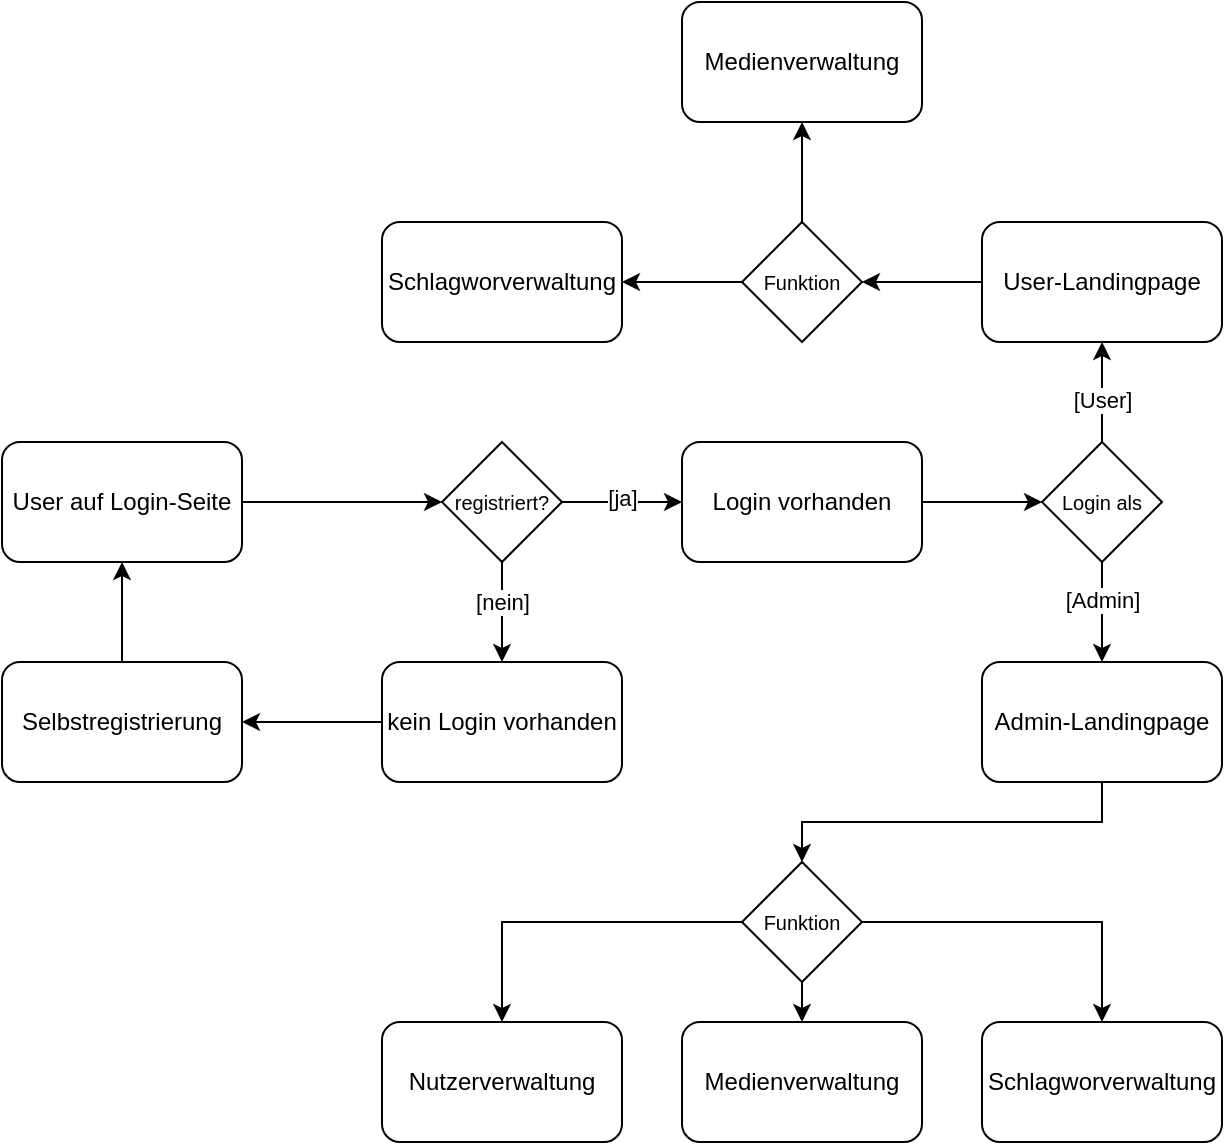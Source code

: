 <mxfile version="24.1.0" type="device">
  <diagram id="C5RBs43oDa-KdzZeNtuy" name="Page-1">
    <mxGraphModel dx="1247" dy="727" grid="1" gridSize="10" guides="1" tooltips="1" connect="1" arrows="1" fold="1" page="1" pageScale="1" pageWidth="827" pageHeight="1169" math="0" shadow="0">
      <root>
        <mxCell id="WIyWlLk6GJQsqaUBKTNV-0" />
        <mxCell id="WIyWlLk6GJQsqaUBKTNV-1" parent="WIyWlLk6GJQsqaUBKTNV-0" />
        <mxCell id="ip3aoKd4T66MhbG_ci6H-11" style="edgeStyle=orthogonalEdgeStyle;rounded=0;orthogonalLoop=1;jettySize=auto;html=1;exitX=1;exitY=0.5;exitDx=0;exitDy=0;entryX=0;entryY=0.5;entryDx=0;entryDy=0;" edge="1" parent="WIyWlLk6GJQsqaUBKTNV-1" source="ip3aoKd4T66MhbG_ci6H-0" target="ip3aoKd4T66MhbG_ci6H-1">
          <mxGeometry relative="1" as="geometry" />
        </mxCell>
        <mxCell id="ip3aoKd4T66MhbG_ci6H-0" value="Login vorhanden" style="rounded=1;whiteSpace=wrap;html=1;" vertex="1" parent="WIyWlLk6GJQsqaUBKTNV-1">
          <mxGeometry x="380" y="390" width="120" height="60" as="geometry" />
        </mxCell>
        <mxCell id="ip3aoKd4T66MhbG_ci6H-10" style="edgeStyle=orthogonalEdgeStyle;rounded=0;orthogonalLoop=1;jettySize=auto;html=1;exitX=0.5;exitY=0;exitDx=0;exitDy=0;entryX=0.5;entryY=1;entryDx=0;entryDy=0;" edge="1" parent="WIyWlLk6GJQsqaUBKTNV-1" source="ip3aoKd4T66MhbG_ci6H-1" target="ip3aoKd4T66MhbG_ci6H-6">
          <mxGeometry relative="1" as="geometry" />
        </mxCell>
        <mxCell id="ip3aoKd4T66MhbG_ci6H-14" value="[User]" style="edgeLabel;html=1;align=center;verticalAlign=middle;resizable=0;points=[];" vertex="1" connectable="0" parent="ip3aoKd4T66MhbG_ci6H-10">
          <mxGeometry x="-0.155" relative="1" as="geometry">
            <mxPoint as="offset" />
          </mxGeometry>
        </mxCell>
        <mxCell id="ip3aoKd4T66MhbG_ci6H-12" style="edgeStyle=orthogonalEdgeStyle;rounded=0;orthogonalLoop=1;jettySize=auto;html=1;exitX=0.5;exitY=1;exitDx=0;exitDy=0;entryX=0.5;entryY=0;entryDx=0;entryDy=0;" edge="1" parent="WIyWlLk6GJQsqaUBKTNV-1" source="ip3aoKd4T66MhbG_ci6H-1" target="ip3aoKd4T66MhbG_ci6H-3">
          <mxGeometry relative="1" as="geometry" />
        </mxCell>
        <mxCell id="ip3aoKd4T66MhbG_ci6H-13" value="[Admin]" style="edgeLabel;html=1;align=center;verticalAlign=middle;resizable=0;points=[];" vertex="1" connectable="0" parent="ip3aoKd4T66MhbG_ci6H-12">
          <mxGeometry x="-0.27" relative="1" as="geometry">
            <mxPoint as="offset" />
          </mxGeometry>
        </mxCell>
        <mxCell id="ip3aoKd4T66MhbG_ci6H-1" value="Login als" style="rhombus;whiteSpace=wrap;html=1;fontSize=10;" vertex="1" parent="WIyWlLk6GJQsqaUBKTNV-1">
          <mxGeometry x="560" y="390" width="60" height="60" as="geometry" />
        </mxCell>
        <mxCell id="ip3aoKd4T66MhbG_ci6H-27" style="edgeStyle=orthogonalEdgeStyle;rounded=0;orthogonalLoop=1;jettySize=auto;html=1;exitX=0.5;exitY=1;exitDx=0;exitDy=0;entryX=0.5;entryY=0;entryDx=0;entryDy=0;" edge="1" parent="WIyWlLk6GJQsqaUBKTNV-1" source="ip3aoKd4T66MhbG_ci6H-3" target="ip3aoKd4T66MhbG_ci6H-26">
          <mxGeometry relative="1" as="geometry" />
        </mxCell>
        <mxCell id="ip3aoKd4T66MhbG_ci6H-3" value="Admin-Landingpage" style="rounded=1;whiteSpace=wrap;html=1;" vertex="1" parent="WIyWlLk6GJQsqaUBKTNV-1">
          <mxGeometry x="530" y="500" width="120" height="60" as="geometry" />
        </mxCell>
        <mxCell id="ip3aoKd4T66MhbG_ci6H-37" style="edgeStyle=orthogonalEdgeStyle;rounded=0;orthogonalLoop=1;jettySize=auto;html=1;exitX=0;exitY=0.5;exitDx=0;exitDy=0;entryX=1;entryY=0.5;entryDx=0;entryDy=0;" edge="1" parent="WIyWlLk6GJQsqaUBKTNV-1" source="ip3aoKd4T66MhbG_ci6H-6" target="ip3aoKd4T66MhbG_ci6H-36">
          <mxGeometry relative="1" as="geometry" />
        </mxCell>
        <mxCell id="ip3aoKd4T66MhbG_ci6H-6" value="User-Landingpage" style="rounded=1;whiteSpace=wrap;html=1;" vertex="1" parent="WIyWlLk6GJQsqaUBKTNV-1">
          <mxGeometry x="530" y="280" width="120" height="60" as="geometry" />
        </mxCell>
        <mxCell id="ip3aoKd4T66MhbG_ci6H-17" style="edgeStyle=orthogonalEdgeStyle;rounded=0;orthogonalLoop=1;jettySize=auto;html=1;exitX=1;exitY=0.5;exitDx=0;exitDy=0;entryX=0;entryY=0.5;entryDx=0;entryDy=0;" edge="1" parent="WIyWlLk6GJQsqaUBKTNV-1" source="ip3aoKd4T66MhbG_ci6H-15" target="ip3aoKd4T66MhbG_ci6H-16">
          <mxGeometry relative="1" as="geometry" />
        </mxCell>
        <mxCell id="ip3aoKd4T66MhbG_ci6H-15" value="User auf Login-Seite" style="rounded=1;whiteSpace=wrap;html=1;" vertex="1" parent="WIyWlLk6GJQsqaUBKTNV-1">
          <mxGeometry x="40" y="390" width="120" height="60" as="geometry" />
        </mxCell>
        <mxCell id="ip3aoKd4T66MhbG_ci6H-18" style="edgeStyle=orthogonalEdgeStyle;rounded=0;orthogonalLoop=1;jettySize=auto;html=1;exitX=1;exitY=0.5;exitDx=0;exitDy=0;entryX=0;entryY=0.5;entryDx=0;entryDy=0;" edge="1" parent="WIyWlLk6GJQsqaUBKTNV-1" source="ip3aoKd4T66MhbG_ci6H-16" target="ip3aoKd4T66MhbG_ci6H-0">
          <mxGeometry relative="1" as="geometry" />
        </mxCell>
        <mxCell id="ip3aoKd4T66MhbG_ci6H-19" value="[ja]" style="edgeLabel;html=1;align=center;verticalAlign=middle;resizable=0;points=[];" vertex="1" connectable="0" parent="ip3aoKd4T66MhbG_ci6H-18">
          <mxGeometry x="0.008" y="2" relative="1" as="geometry">
            <mxPoint as="offset" />
          </mxGeometry>
        </mxCell>
        <mxCell id="ip3aoKd4T66MhbG_ci6H-21" style="edgeStyle=orthogonalEdgeStyle;rounded=0;orthogonalLoop=1;jettySize=auto;html=1;exitX=0.5;exitY=1;exitDx=0;exitDy=0;entryX=0.5;entryY=0;entryDx=0;entryDy=0;" edge="1" parent="WIyWlLk6GJQsqaUBKTNV-1" source="ip3aoKd4T66MhbG_ci6H-16" target="ip3aoKd4T66MhbG_ci6H-20">
          <mxGeometry relative="1" as="geometry" />
        </mxCell>
        <mxCell id="ip3aoKd4T66MhbG_ci6H-22" value="[nein]" style="edgeLabel;html=1;align=center;verticalAlign=middle;resizable=0;points=[];" vertex="1" connectable="0" parent="ip3aoKd4T66MhbG_ci6H-21">
          <mxGeometry x="0.427" y="1" relative="1" as="geometry">
            <mxPoint x="-1" y="-16" as="offset" />
          </mxGeometry>
        </mxCell>
        <mxCell id="ip3aoKd4T66MhbG_ci6H-16" value="registriert?" style="rhombus;whiteSpace=wrap;html=1;fontSize=10;" vertex="1" parent="WIyWlLk6GJQsqaUBKTNV-1">
          <mxGeometry x="260" y="390" width="60" height="60" as="geometry" />
        </mxCell>
        <mxCell id="ip3aoKd4T66MhbG_ci6H-24" style="edgeStyle=orthogonalEdgeStyle;rounded=0;orthogonalLoop=1;jettySize=auto;html=1;exitX=0;exitY=0.5;exitDx=0;exitDy=0;entryX=1;entryY=0.5;entryDx=0;entryDy=0;" edge="1" parent="WIyWlLk6GJQsqaUBKTNV-1" source="ip3aoKd4T66MhbG_ci6H-20" target="ip3aoKd4T66MhbG_ci6H-23">
          <mxGeometry relative="1" as="geometry" />
        </mxCell>
        <mxCell id="ip3aoKd4T66MhbG_ci6H-20" value="kein Login vorhanden" style="rounded=1;whiteSpace=wrap;html=1;" vertex="1" parent="WIyWlLk6GJQsqaUBKTNV-1">
          <mxGeometry x="230" y="500" width="120" height="60" as="geometry" />
        </mxCell>
        <mxCell id="ip3aoKd4T66MhbG_ci6H-25" style="edgeStyle=orthogonalEdgeStyle;rounded=0;orthogonalLoop=1;jettySize=auto;html=1;exitX=0.5;exitY=0;exitDx=0;exitDy=0;entryX=0.5;entryY=1;entryDx=0;entryDy=0;" edge="1" parent="WIyWlLk6GJQsqaUBKTNV-1" source="ip3aoKd4T66MhbG_ci6H-23" target="ip3aoKd4T66MhbG_ci6H-15">
          <mxGeometry relative="1" as="geometry" />
        </mxCell>
        <mxCell id="ip3aoKd4T66MhbG_ci6H-23" value="Selbstregistrierung" style="rounded=1;whiteSpace=wrap;html=1;" vertex="1" parent="WIyWlLk6GJQsqaUBKTNV-1">
          <mxGeometry x="40" y="500" width="120" height="60" as="geometry" />
        </mxCell>
        <mxCell id="ip3aoKd4T66MhbG_ci6H-31" style="edgeStyle=orthogonalEdgeStyle;rounded=0;orthogonalLoop=1;jettySize=auto;html=1;exitX=0.5;exitY=1;exitDx=0;exitDy=0;entryX=0.5;entryY=0;entryDx=0;entryDy=0;" edge="1" parent="WIyWlLk6GJQsqaUBKTNV-1" source="ip3aoKd4T66MhbG_ci6H-26" target="ip3aoKd4T66MhbG_ci6H-29">
          <mxGeometry relative="1" as="geometry" />
        </mxCell>
        <mxCell id="ip3aoKd4T66MhbG_ci6H-32" style="edgeStyle=orthogonalEdgeStyle;rounded=0;orthogonalLoop=1;jettySize=auto;html=1;exitX=0;exitY=0.5;exitDx=0;exitDy=0;entryX=0.5;entryY=0;entryDx=0;entryDy=0;" edge="1" parent="WIyWlLk6GJQsqaUBKTNV-1" source="ip3aoKd4T66MhbG_ci6H-26" target="ip3aoKd4T66MhbG_ci6H-28">
          <mxGeometry relative="1" as="geometry" />
        </mxCell>
        <mxCell id="ip3aoKd4T66MhbG_ci6H-33" style="edgeStyle=orthogonalEdgeStyle;rounded=0;orthogonalLoop=1;jettySize=auto;html=1;exitX=1;exitY=0.5;exitDx=0;exitDy=0;entryX=0.5;entryY=0;entryDx=0;entryDy=0;" edge="1" parent="WIyWlLk6GJQsqaUBKTNV-1" source="ip3aoKd4T66MhbG_ci6H-26" target="ip3aoKd4T66MhbG_ci6H-30">
          <mxGeometry relative="1" as="geometry" />
        </mxCell>
        <mxCell id="ip3aoKd4T66MhbG_ci6H-26" value="Funktion" style="rhombus;whiteSpace=wrap;html=1;fontSize=10;" vertex="1" parent="WIyWlLk6GJQsqaUBKTNV-1">
          <mxGeometry x="410" y="600" width="60" height="60" as="geometry" />
        </mxCell>
        <mxCell id="ip3aoKd4T66MhbG_ci6H-28" value="Nutzerverwaltung" style="rounded=1;whiteSpace=wrap;html=1;" vertex="1" parent="WIyWlLk6GJQsqaUBKTNV-1">
          <mxGeometry x="230" y="680" width="120" height="60" as="geometry" />
        </mxCell>
        <mxCell id="ip3aoKd4T66MhbG_ci6H-29" value="Medienverwaltung" style="rounded=1;whiteSpace=wrap;html=1;" vertex="1" parent="WIyWlLk6GJQsqaUBKTNV-1">
          <mxGeometry x="380" y="680" width="120" height="60" as="geometry" />
        </mxCell>
        <mxCell id="ip3aoKd4T66MhbG_ci6H-30" value="Schlagworverwaltung" style="rounded=1;whiteSpace=wrap;html=1;" vertex="1" parent="WIyWlLk6GJQsqaUBKTNV-1">
          <mxGeometry x="530" y="680" width="120" height="60" as="geometry" />
        </mxCell>
        <mxCell id="ip3aoKd4T66MhbG_ci6H-34" value="Medienverwaltung" style="rounded=1;whiteSpace=wrap;html=1;" vertex="1" parent="WIyWlLk6GJQsqaUBKTNV-1">
          <mxGeometry x="380" y="170" width="120" height="60" as="geometry" />
        </mxCell>
        <mxCell id="ip3aoKd4T66MhbG_ci6H-35" value="Schlagworverwaltung" style="rounded=1;whiteSpace=wrap;html=1;" vertex="1" parent="WIyWlLk6GJQsqaUBKTNV-1">
          <mxGeometry x="230" y="280" width="120" height="60" as="geometry" />
        </mxCell>
        <mxCell id="ip3aoKd4T66MhbG_ci6H-38" style="edgeStyle=orthogonalEdgeStyle;rounded=0;orthogonalLoop=1;jettySize=auto;html=1;exitX=0;exitY=0.5;exitDx=0;exitDy=0;entryX=1;entryY=0.5;entryDx=0;entryDy=0;" edge="1" parent="WIyWlLk6GJQsqaUBKTNV-1" source="ip3aoKd4T66MhbG_ci6H-36" target="ip3aoKd4T66MhbG_ci6H-35">
          <mxGeometry relative="1" as="geometry" />
        </mxCell>
        <mxCell id="ip3aoKd4T66MhbG_ci6H-39" style="edgeStyle=orthogonalEdgeStyle;rounded=0;orthogonalLoop=1;jettySize=auto;html=1;exitX=0.5;exitY=0;exitDx=0;exitDy=0;entryX=0.5;entryY=1;entryDx=0;entryDy=0;" edge="1" parent="WIyWlLk6GJQsqaUBKTNV-1" source="ip3aoKd4T66MhbG_ci6H-36" target="ip3aoKd4T66MhbG_ci6H-34">
          <mxGeometry relative="1" as="geometry" />
        </mxCell>
        <mxCell id="ip3aoKd4T66MhbG_ci6H-36" value="Funktion" style="rhombus;whiteSpace=wrap;html=1;fontSize=10;" vertex="1" parent="WIyWlLk6GJQsqaUBKTNV-1">
          <mxGeometry x="410" y="280" width="60" height="60" as="geometry" />
        </mxCell>
      </root>
    </mxGraphModel>
  </diagram>
</mxfile>
